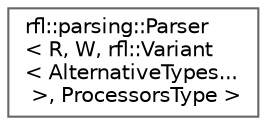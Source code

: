 digraph "类继承关系图"
{
 // LATEX_PDF_SIZE
  bgcolor="transparent";
  edge [fontname=Helvetica,fontsize=10,labelfontname=Helvetica,labelfontsize=10];
  node [fontname=Helvetica,fontsize=10,shape=box,height=0.2,width=0.4];
  rankdir="LR";
  Node0 [id="Node000000",label="rfl::parsing::Parser\l\< R, W, rfl::Variant\l\< AlternativeTypes...\l \>, ProcessorsType \>",height=0.2,width=0.4,color="grey40", fillcolor="white", style="filled",URL="$classrfl_1_1parsing_1_1_parser_3_01_r_00_01_w_00_01rfl_1_1_variant_3_01_alternative_types_8_8_8_01_4_00_01_processors_type_01_4.html",tooltip=" "];
}
